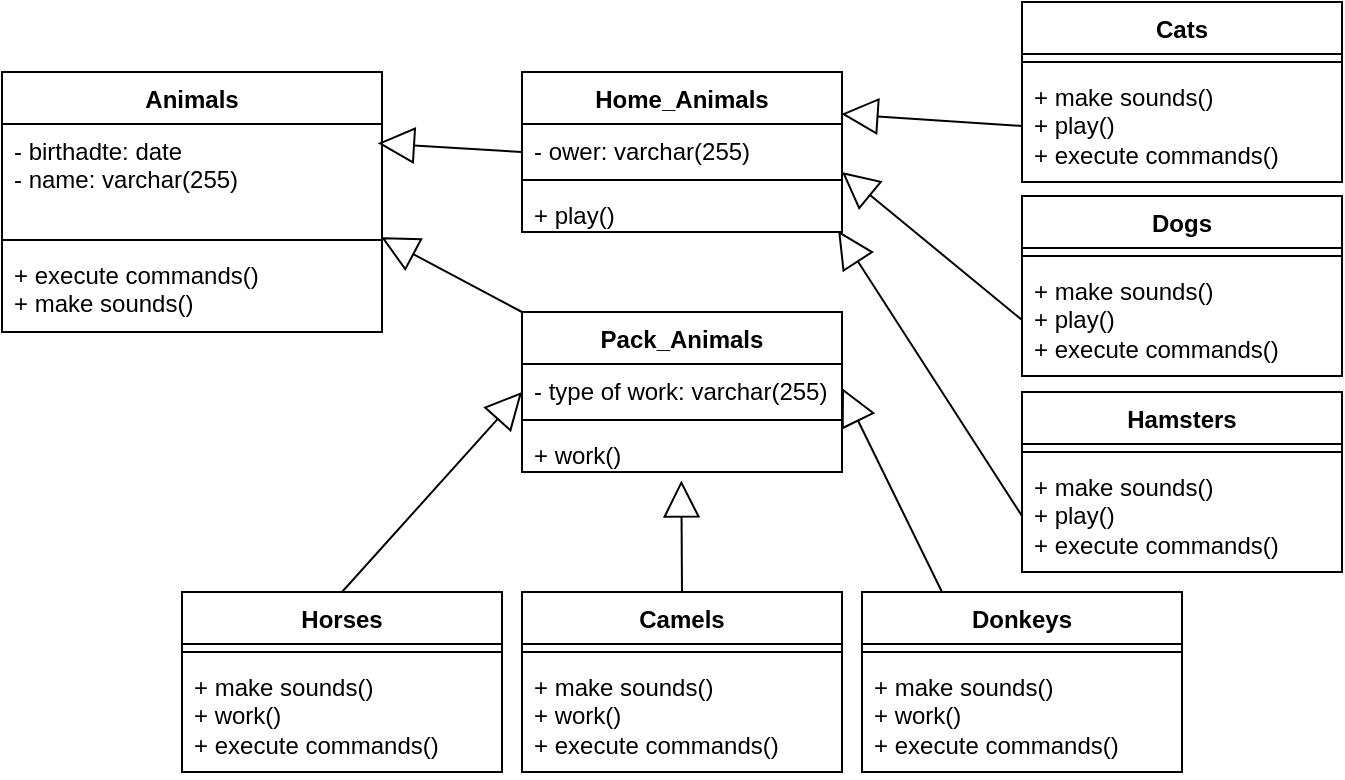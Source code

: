 <mxfile version="24.2.3" type="device">
  <diagram name="Страница — 1" id="8iuCqC7-ww3qC5oDPtyf">
    <mxGraphModel dx="1050" dy="565" grid="1" gridSize="10" guides="1" tooltips="1" connect="1" arrows="1" fold="1" page="1" pageScale="1" pageWidth="827" pageHeight="1169" math="0" shadow="0">
      <root>
        <mxCell id="0" />
        <mxCell id="1" parent="0" />
        <mxCell id="jyu6sEdW6avUmxFOiXxD-1" value="Animals" style="swimlane;fontStyle=1;align=center;verticalAlign=top;childLayout=stackLayout;horizontal=1;startSize=26;horizontalStack=0;resizeParent=1;resizeParentMax=0;resizeLast=0;collapsible=1;marginBottom=0;whiteSpace=wrap;html=1;" vertex="1" parent="1">
          <mxGeometry x="60" y="40" width="190" height="130" as="geometry" />
        </mxCell>
        <mxCell id="jyu6sEdW6avUmxFOiXxD-2" value="- birthadte: date&lt;div&gt;&lt;span style=&quot;background-color: initial;&quot;&gt;- name: varchar(255)&lt;/span&gt;&lt;/div&gt;" style="text;strokeColor=none;fillColor=none;align=left;verticalAlign=top;spacingLeft=4;spacingRight=4;overflow=hidden;rotatable=0;points=[[0,0.5],[1,0.5]];portConstraint=eastwest;whiteSpace=wrap;html=1;" vertex="1" parent="jyu6sEdW6avUmxFOiXxD-1">
          <mxGeometry y="26" width="190" height="54" as="geometry" />
        </mxCell>
        <mxCell id="jyu6sEdW6avUmxFOiXxD-3" value="" style="line;strokeWidth=1;fillColor=none;align=left;verticalAlign=middle;spacingTop=-1;spacingLeft=3;spacingRight=3;rotatable=0;labelPosition=right;points=[];portConstraint=eastwest;strokeColor=inherit;" vertex="1" parent="jyu6sEdW6avUmxFOiXxD-1">
          <mxGeometry y="80" width="190" height="8" as="geometry" />
        </mxCell>
        <mxCell id="jyu6sEdW6avUmxFOiXxD-4" value="+ execute commands()&lt;div&gt;+ make sounds()&lt;/div&gt;" style="text;strokeColor=none;fillColor=none;align=left;verticalAlign=top;spacingLeft=4;spacingRight=4;overflow=hidden;rotatable=0;points=[[0,0.5],[1,0.5]];portConstraint=eastwest;whiteSpace=wrap;html=1;" vertex="1" parent="jyu6sEdW6avUmxFOiXxD-1">
          <mxGeometry y="88" width="190" height="42" as="geometry" />
        </mxCell>
        <mxCell id="jyu6sEdW6avUmxFOiXxD-5" value="Home_Animals" style="swimlane;fontStyle=1;align=center;verticalAlign=top;childLayout=stackLayout;horizontal=1;startSize=26;horizontalStack=0;resizeParent=1;resizeParentMax=0;resizeLast=0;collapsible=1;marginBottom=0;whiteSpace=wrap;html=1;" vertex="1" parent="1">
          <mxGeometry x="320" y="40" width="160" height="80" as="geometry" />
        </mxCell>
        <mxCell id="jyu6sEdW6avUmxFOiXxD-6" value="- ower: varchar(255)" style="text;strokeColor=none;fillColor=none;align=left;verticalAlign=top;spacingLeft=4;spacingRight=4;overflow=hidden;rotatable=0;points=[[0,0.5],[1,0.5]];portConstraint=eastwest;whiteSpace=wrap;html=1;" vertex="1" parent="jyu6sEdW6avUmxFOiXxD-5">
          <mxGeometry y="26" width="160" height="24" as="geometry" />
        </mxCell>
        <mxCell id="jyu6sEdW6avUmxFOiXxD-7" value="" style="line;strokeWidth=1;fillColor=none;align=left;verticalAlign=middle;spacingTop=-1;spacingLeft=3;spacingRight=3;rotatable=0;labelPosition=right;points=[];portConstraint=eastwest;strokeColor=inherit;" vertex="1" parent="jyu6sEdW6avUmxFOiXxD-5">
          <mxGeometry y="50" width="160" height="8" as="geometry" />
        </mxCell>
        <mxCell id="jyu6sEdW6avUmxFOiXxD-8" value="+ play()" style="text;strokeColor=none;fillColor=none;align=left;verticalAlign=top;spacingLeft=4;spacingRight=4;overflow=hidden;rotatable=0;points=[[0,0.5],[1,0.5]];portConstraint=eastwest;whiteSpace=wrap;html=1;" vertex="1" parent="jyu6sEdW6avUmxFOiXxD-5">
          <mxGeometry y="58" width="160" height="22" as="geometry" />
        </mxCell>
        <mxCell id="jyu6sEdW6avUmxFOiXxD-14" value="Pack_Animals" style="swimlane;fontStyle=1;align=center;verticalAlign=top;childLayout=stackLayout;horizontal=1;startSize=26;horizontalStack=0;resizeParent=1;resizeParentMax=0;resizeLast=0;collapsible=1;marginBottom=0;whiteSpace=wrap;html=1;" vertex="1" parent="1">
          <mxGeometry x="320" y="160" width="160" height="80" as="geometry" />
        </mxCell>
        <mxCell id="jyu6sEdW6avUmxFOiXxD-16" value="- type of work: varchar(255)" style="text;strokeColor=none;fillColor=none;align=left;verticalAlign=top;spacingLeft=4;spacingRight=4;overflow=hidden;rotatable=0;points=[[0,0.5],[1,0.5]];portConstraint=eastwest;whiteSpace=wrap;html=1;" vertex="1" parent="jyu6sEdW6avUmxFOiXxD-14">
          <mxGeometry y="26" width="160" height="24" as="geometry" />
        </mxCell>
        <mxCell id="jyu6sEdW6avUmxFOiXxD-17" value="" style="line;strokeWidth=1;fillColor=none;align=left;verticalAlign=middle;spacingTop=-1;spacingLeft=3;spacingRight=3;rotatable=0;labelPosition=right;points=[];portConstraint=eastwest;strokeColor=inherit;" vertex="1" parent="jyu6sEdW6avUmxFOiXxD-14">
          <mxGeometry y="50" width="160" height="8" as="geometry" />
        </mxCell>
        <mxCell id="jyu6sEdW6avUmxFOiXxD-18" value="+ work()" style="text;strokeColor=none;fillColor=none;align=left;verticalAlign=top;spacingLeft=4;spacingRight=4;overflow=hidden;rotatable=0;points=[[0,0.5],[1,0.5]];portConstraint=eastwest;whiteSpace=wrap;html=1;" vertex="1" parent="jyu6sEdW6avUmxFOiXxD-14">
          <mxGeometry y="58" width="160" height="22" as="geometry" />
        </mxCell>
        <mxCell id="jyu6sEdW6avUmxFOiXxD-21" value="Cats" style="swimlane;fontStyle=1;align=center;verticalAlign=top;childLayout=stackLayout;horizontal=1;startSize=26;horizontalStack=0;resizeParent=1;resizeParentMax=0;resizeLast=0;collapsible=1;marginBottom=0;whiteSpace=wrap;html=1;" vertex="1" parent="1">
          <mxGeometry x="570" y="5" width="160" height="90" as="geometry" />
        </mxCell>
        <mxCell id="jyu6sEdW6avUmxFOiXxD-23" value="" style="line;strokeWidth=1;fillColor=none;align=left;verticalAlign=middle;spacingTop=-1;spacingLeft=3;spacingRight=3;rotatable=0;labelPosition=right;points=[];portConstraint=eastwest;strokeColor=inherit;" vertex="1" parent="jyu6sEdW6avUmxFOiXxD-21">
          <mxGeometry y="26" width="160" height="8" as="geometry" />
        </mxCell>
        <mxCell id="jyu6sEdW6avUmxFOiXxD-24" value="+ make sounds()&lt;div&gt;+ play()&lt;br&gt;&lt;/div&gt;&lt;div&gt;+ execute commands()&lt;br&gt;&lt;/div&gt;&lt;div&gt;&lt;br&gt;&lt;/div&gt;" style="text;strokeColor=none;fillColor=none;align=left;verticalAlign=top;spacingLeft=4;spacingRight=4;overflow=hidden;rotatable=0;points=[[0,0.5],[1,0.5]];portConstraint=eastwest;whiteSpace=wrap;html=1;" vertex="1" parent="jyu6sEdW6avUmxFOiXxD-21">
          <mxGeometry y="34" width="160" height="56" as="geometry" />
        </mxCell>
        <mxCell id="jyu6sEdW6avUmxFOiXxD-25" value="" style="endArrow=block;endSize=16;endFill=0;html=1;rounded=0;entryX=0.998;entryY=-0.129;entryDx=0;entryDy=0;entryPerimeter=0;exitX=0;exitY=0;exitDx=0;exitDy=0;" edge="1" parent="1" source="jyu6sEdW6avUmxFOiXxD-14" target="jyu6sEdW6avUmxFOiXxD-4">
          <mxGeometry width="160" relative="1" as="geometry">
            <mxPoint x="320" y="198" as="sourcePoint" />
            <mxPoint x="270" y="150" as="targetPoint" />
          </mxGeometry>
        </mxCell>
        <mxCell id="jyu6sEdW6avUmxFOiXxD-26" value="" style="endArrow=block;endSize=16;endFill=0;html=1;rounded=0;entryX=0.989;entryY=0.178;entryDx=0;entryDy=0;exitX=0;exitY=0.5;exitDx=0;exitDy=0;entryPerimeter=0;" edge="1" parent="1" target="jyu6sEdW6avUmxFOiXxD-2">
          <mxGeometry width="160" relative="1" as="geometry">
            <mxPoint x="320" y="80" as="sourcePoint" />
            <mxPoint x="270" y="46" as="targetPoint" />
          </mxGeometry>
        </mxCell>
        <mxCell id="jyu6sEdW6avUmxFOiXxD-27" value="Dogs" style="swimlane;fontStyle=1;align=center;verticalAlign=top;childLayout=stackLayout;horizontal=1;startSize=26;horizontalStack=0;resizeParent=1;resizeParentMax=0;resizeLast=0;collapsible=1;marginBottom=0;whiteSpace=wrap;html=1;" vertex="1" parent="1">
          <mxGeometry x="570" y="102" width="160" height="90" as="geometry" />
        </mxCell>
        <mxCell id="jyu6sEdW6avUmxFOiXxD-29" value="" style="line;strokeWidth=1;fillColor=none;align=left;verticalAlign=middle;spacingTop=-1;spacingLeft=3;spacingRight=3;rotatable=0;labelPosition=right;points=[];portConstraint=eastwest;strokeColor=inherit;" vertex="1" parent="jyu6sEdW6avUmxFOiXxD-27">
          <mxGeometry y="26" width="160" height="8" as="geometry" />
        </mxCell>
        <mxCell id="jyu6sEdW6avUmxFOiXxD-30" value="+ make sounds()&lt;div&gt;+ play()&lt;br&gt;&lt;/div&gt;&lt;div&gt;+ execute commands()&lt;br&gt;&lt;/div&gt;&lt;div&gt;&lt;br&gt;&lt;/div&gt;" style="text;strokeColor=none;fillColor=none;align=left;verticalAlign=top;spacingLeft=4;spacingRight=4;overflow=hidden;rotatable=0;points=[[0,0.5],[1,0.5]];portConstraint=eastwest;whiteSpace=wrap;html=1;" vertex="1" parent="jyu6sEdW6avUmxFOiXxD-27">
          <mxGeometry y="34" width="160" height="56" as="geometry" />
        </mxCell>
        <mxCell id="jyu6sEdW6avUmxFOiXxD-31" value="Hamsters" style="swimlane;fontStyle=1;align=center;verticalAlign=top;childLayout=stackLayout;horizontal=1;startSize=26;horizontalStack=0;resizeParent=1;resizeParentMax=0;resizeLast=0;collapsible=1;marginBottom=0;whiteSpace=wrap;html=1;" vertex="1" parent="1">
          <mxGeometry x="570" y="200" width="160" height="90" as="geometry" />
        </mxCell>
        <mxCell id="jyu6sEdW6avUmxFOiXxD-32" value="" style="line;strokeWidth=1;fillColor=none;align=left;verticalAlign=middle;spacingTop=-1;spacingLeft=3;spacingRight=3;rotatable=0;labelPosition=right;points=[];portConstraint=eastwest;strokeColor=inherit;" vertex="1" parent="jyu6sEdW6avUmxFOiXxD-31">
          <mxGeometry y="26" width="160" height="8" as="geometry" />
        </mxCell>
        <mxCell id="jyu6sEdW6avUmxFOiXxD-33" value="+ make sounds()&lt;div&gt;+ play()&lt;br&gt;&lt;/div&gt;&lt;div&gt;+ execute commands()&lt;br&gt;&lt;/div&gt;&lt;div&gt;&lt;br&gt;&lt;/div&gt;" style="text;strokeColor=none;fillColor=none;align=left;verticalAlign=top;spacingLeft=4;spacingRight=4;overflow=hidden;rotatable=0;points=[[0,0.5],[1,0.5]];portConstraint=eastwest;whiteSpace=wrap;html=1;" vertex="1" parent="jyu6sEdW6avUmxFOiXxD-31">
          <mxGeometry y="34" width="160" height="56" as="geometry" />
        </mxCell>
        <mxCell id="jyu6sEdW6avUmxFOiXxD-36" value="" style="endArrow=block;endSize=16;endFill=0;html=1;rounded=0;entryX=0.988;entryY=0.973;entryDx=0;entryDy=0;exitX=0;exitY=0.5;exitDx=0;exitDy=0;entryPerimeter=0;" edge="1" parent="1" source="jyu6sEdW6avUmxFOiXxD-33" target="jyu6sEdW6avUmxFOiXxD-8">
          <mxGeometry width="160" relative="1" as="geometry">
            <mxPoint x="530" y="259.5" as="sourcePoint" />
            <mxPoint x="480" y="220.5" as="targetPoint" />
          </mxGeometry>
        </mxCell>
        <mxCell id="jyu6sEdW6avUmxFOiXxD-37" value="" style="endArrow=block;endSize=16;endFill=0;html=1;rounded=0;entryX=0.998;entryY=-0.208;entryDx=0;entryDy=0;entryPerimeter=0;exitX=0;exitY=0.5;exitDx=0;exitDy=0;" edge="1" parent="1" source="jyu6sEdW6avUmxFOiXxD-24" target="jyu6sEdW6avUmxFOiXxD-6">
          <mxGeometry width="160" relative="1" as="geometry">
            <mxPoint x="580" y="70" as="sourcePoint" />
            <mxPoint x="480" y="190" as="targetPoint" />
          </mxGeometry>
        </mxCell>
        <mxCell id="jyu6sEdW6avUmxFOiXxD-38" value="" style="endArrow=block;endSize=16;endFill=0;html=1;rounded=0;entryX=0.998;entryY=-0.208;entryDx=0;entryDy=0;entryPerimeter=0;exitX=0;exitY=0.5;exitDx=0;exitDy=0;" edge="1" parent="1" source="jyu6sEdW6avUmxFOiXxD-30">
          <mxGeometry width="160" relative="1" as="geometry">
            <mxPoint x="566" y="110" as="sourcePoint" />
            <mxPoint x="480" y="90" as="targetPoint" />
          </mxGeometry>
        </mxCell>
        <mxCell id="jyu6sEdW6avUmxFOiXxD-39" value="Horses" style="swimlane;fontStyle=1;align=center;verticalAlign=top;childLayout=stackLayout;horizontal=1;startSize=26;horizontalStack=0;resizeParent=1;resizeParentMax=0;resizeLast=0;collapsible=1;marginBottom=0;whiteSpace=wrap;html=1;" vertex="1" parent="1">
          <mxGeometry x="150" y="300" width="160" height="90" as="geometry" />
        </mxCell>
        <mxCell id="jyu6sEdW6avUmxFOiXxD-40" value="" style="line;strokeWidth=1;fillColor=none;align=left;verticalAlign=middle;spacingTop=-1;spacingLeft=3;spacingRight=3;rotatable=0;labelPosition=right;points=[];portConstraint=eastwest;strokeColor=inherit;" vertex="1" parent="jyu6sEdW6avUmxFOiXxD-39">
          <mxGeometry y="26" width="160" height="8" as="geometry" />
        </mxCell>
        <mxCell id="jyu6sEdW6avUmxFOiXxD-41" value="+ make sounds()&lt;div&gt;+ work()&lt;br&gt;&lt;/div&gt;&lt;div&gt;+ execute commands()&lt;br&gt;&lt;/div&gt;&lt;div&gt;&lt;br&gt;&lt;/div&gt;" style="text;strokeColor=none;fillColor=none;align=left;verticalAlign=top;spacingLeft=4;spacingRight=4;overflow=hidden;rotatable=0;points=[[0,0.5],[1,0.5]];portConstraint=eastwest;whiteSpace=wrap;html=1;" vertex="1" parent="jyu6sEdW6avUmxFOiXxD-39">
          <mxGeometry y="34" width="160" height="56" as="geometry" />
        </mxCell>
        <mxCell id="jyu6sEdW6avUmxFOiXxD-42" value="Camels" style="swimlane;fontStyle=1;align=center;verticalAlign=top;childLayout=stackLayout;horizontal=1;startSize=26;horizontalStack=0;resizeParent=1;resizeParentMax=0;resizeLast=0;collapsible=1;marginBottom=0;whiteSpace=wrap;html=1;" vertex="1" parent="1">
          <mxGeometry x="320" y="300" width="160" height="90" as="geometry" />
        </mxCell>
        <mxCell id="jyu6sEdW6avUmxFOiXxD-43" value="" style="line;strokeWidth=1;fillColor=none;align=left;verticalAlign=middle;spacingTop=-1;spacingLeft=3;spacingRight=3;rotatable=0;labelPosition=right;points=[];portConstraint=eastwest;strokeColor=inherit;" vertex="1" parent="jyu6sEdW6avUmxFOiXxD-42">
          <mxGeometry y="26" width="160" height="8" as="geometry" />
        </mxCell>
        <mxCell id="jyu6sEdW6avUmxFOiXxD-44" value="+ make sounds()&lt;div&gt;+ work()&lt;br&gt;&lt;/div&gt;&lt;div&gt;+ execute commands()&lt;br&gt;&lt;/div&gt;&lt;div&gt;&lt;br&gt;&lt;/div&gt;" style="text;strokeColor=none;fillColor=none;align=left;verticalAlign=top;spacingLeft=4;spacingRight=4;overflow=hidden;rotatable=0;points=[[0,0.5],[1,0.5]];portConstraint=eastwest;whiteSpace=wrap;html=1;" vertex="1" parent="jyu6sEdW6avUmxFOiXxD-42">
          <mxGeometry y="34" width="160" height="56" as="geometry" />
        </mxCell>
        <mxCell id="jyu6sEdW6avUmxFOiXxD-45" value="Donkeys" style="swimlane;fontStyle=1;align=center;verticalAlign=top;childLayout=stackLayout;horizontal=1;startSize=26;horizontalStack=0;resizeParent=1;resizeParentMax=0;resizeLast=0;collapsible=1;marginBottom=0;whiteSpace=wrap;html=1;" vertex="1" parent="1">
          <mxGeometry x="490" y="300" width="160" height="90" as="geometry" />
        </mxCell>
        <mxCell id="jyu6sEdW6avUmxFOiXxD-46" value="" style="line;strokeWidth=1;fillColor=none;align=left;verticalAlign=middle;spacingTop=-1;spacingLeft=3;spacingRight=3;rotatable=0;labelPosition=right;points=[];portConstraint=eastwest;strokeColor=inherit;" vertex="1" parent="jyu6sEdW6avUmxFOiXxD-45">
          <mxGeometry y="26" width="160" height="8" as="geometry" />
        </mxCell>
        <mxCell id="jyu6sEdW6avUmxFOiXxD-47" value="+ make sounds()&lt;div&gt;+ work()&lt;br&gt;&lt;/div&gt;&lt;div&gt;+ execute commands()&lt;br&gt;&lt;/div&gt;&lt;div&gt;&lt;br&gt;&lt;/div&gt;" style="text;strokeColor=none;fillColor=none;align=left;verticalAlign=top;spacingLeft=4;spacingRight=4;overflow=hidden;rotatable=0;points=[[0,0.5],[1,0.5]];portConstraint=eastwest;whiteSpace=wrap;html=1;" vertex="1" parent="jyu6sEdW6avUmxFOiXxD-45">
          <mxGeometry y="34" width="160" height="56" as="geometry" />
        </mxCell>
        <mxCell id="jyu6sEdW6avUmxFOiXxD-48" value="" style="endArrow=block;endSize=16;endFill=0;html=1;rounded=0;exitX=0.5;exitY=0;exitDx=0;exitDy=0;" edge="1" parent="1" source="jyu6sEdW6avUmxFOiXxD-39">
          <mxGeometry width="160" relative="1" as="geometry">
            <mxPoint x="232" y="234" as="sourcePoint" />
            <mxPoint x="320" y="200" as="targetPoint" />
          </mxGeometry>
        </mxCell>
        <mxCell id="jyu6sEdW6avUmxFOiXxD-49" value="" style="endArrow=block;endSize=16;endFill=0;html=1;rounded=0;entryX=0.498;entryY=1.191;entryDx=0;entryDy=0;exitX=0.5;exitY=0;exitDx=0;exitDy=0;entryPerimeter=0;" edge="1" parent="1" source="jyu6sEdW6avUmxFOiXxD-42" target="jyu6sEdW6avUmxFOiXxD-18">
          <mxGeometry width="160" relative="1" as="geometry">
            <mxPoint x="240" y="290" as="sourcePoint" />
            <mxPoint x="330" y="239" as="targetPoint" />
          </mxGeometry>
        </mxCell>
        <mxCell id="jyu6sEdW6avUmxFOiXxD-50" value="" style="endArrow=block;endSize=16;endFill=0;html=1;rounded=0;entryX=1;entryY=0.5;entryDx=0;entryDy=0;exitX=0.25;exitY=0;exitDx=0;exitDy=0;" edge="1" parent="1" source="jyu6sEdW6avUmxFOiXxD-45" target="jyu6sEdW6avUmxFOiXxD-16">
          <mxGeometry width="160" relative="1" as="geometry">
            <mxPoint x="514" y="248" as="sourcePoint" />
            <mxPoint x="480" y="210" as="targetPoint" />
          </mxGeometry>
        </mxCell>
      </root>
    </mxGraphModel>
  </diagram>
</mxfile>
